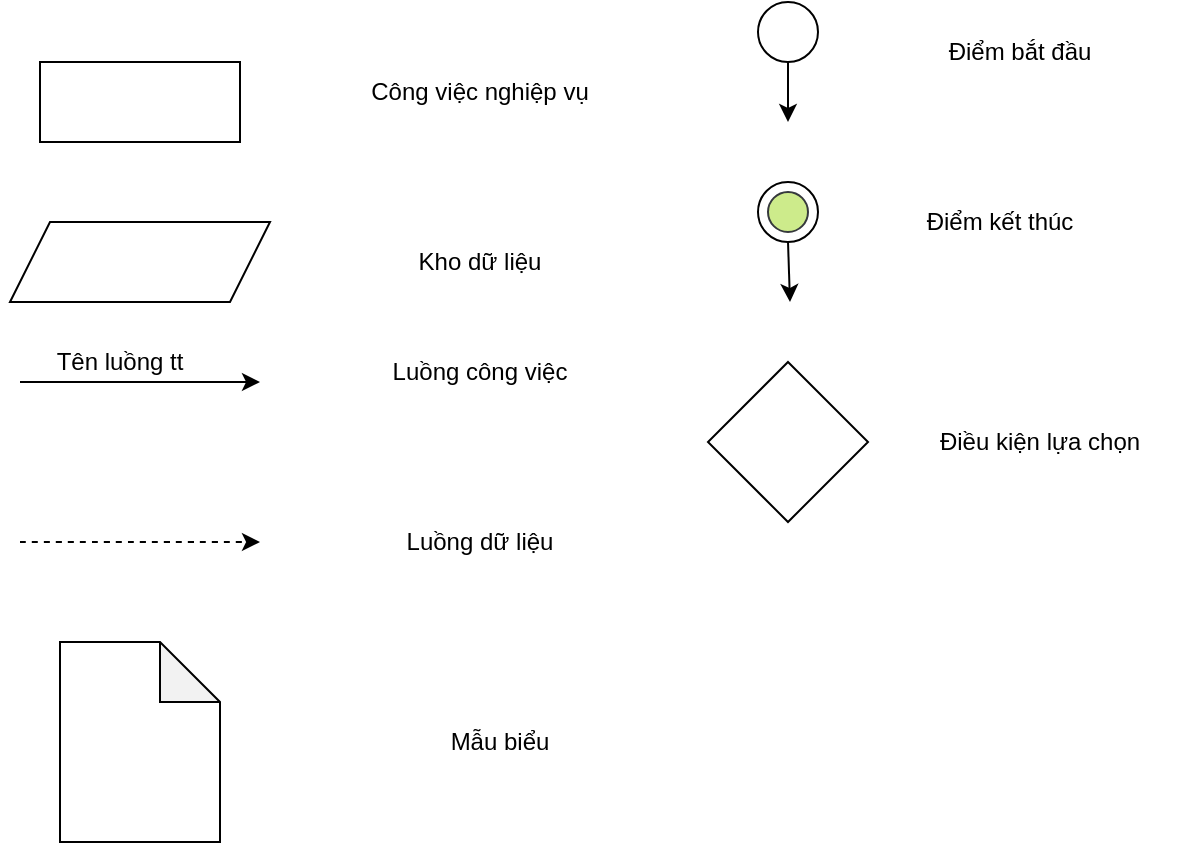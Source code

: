 <mxfile version="20.8.20" type="github">
  <diagram id="C5RBs43oDa-KdzZeNtuy" name="Page-1">
    <mxGraphModel dx="954" dy="506" grid="1" gridSize="10" guides="1" tooltips="1" connect="1" arrows="1" fold="1" page="1" pageScale="1" pageWidth="827" pageHeight="1169" math="0" shadow="0">
      <root>
        <mxCell id="WIyWlLk6GJQsqaUBKTNV-0" />
        <mxCell id="WIyWlLk6GJQsqaUBKTNV-1" parent="WIyWlLk6GJQsqaUBKTNV-0" />
        <mxCell id="oDTW3JVEsjczXBk7MwRm-0" value="" style="shape=parallelogram;perimeter=parallelogramPerimeter;whiteSpace=wrap;html=1;fixedSize=1;" vertex="1" parent="WIyWlLk6GJQsqaUBKTNV-1">
          <mxGeometry x="40" y="440" width="130" height="40" as="geometry" />
        </mxCell>
        <mxCell id="oDTW3JVEsjczXBk7MwRm-1" value="" style="rounded=0;whiteSpace=wrap;html=1;" vertex="1" parent="WIyWlLk6GJQsqaUBKTNV-1">
          <mxGeometry x="55" y="360" width="100" height="40" as="geometry" />
        </mxCell>
        <mxCell id="oDTW3JVEsjczXBk7MwRm-2" value="" style="endArrow=classic;html=1;rounded=0;" edge="1" parent="WIyWlLk6GJQsqaUBKTNV-1">
          <mxGeometry width="50" height="50" relative="1" as="geometry">
            <mxPoint x="45" y="520" as="sourcePoint" />
            <mxPoint x="165" y="520" as="targetPoint" />
          </mxGeometry>
        </mxCell>
        <mxCell id="oDTW3JVEsjczXBk7MwRm-3" value="" style="ellipse;whiteSpace=wrap;html=1;aspect=fixed;" vertex="1" parent="WIyWlLk6GJQsqaUBKTNV-1">
          <mxGeometry x="414" y="330" width="30" height="30" as="geometry" />
        </mxCell>
        <mxCell id="oDTW3JVEsjczXBk7MwRm-4" value="" style="endArrow=classic;html=1;rounded=0;exitX=0.5;exitY=1;exitDx=0;exitDy=0;" edge="1" parent="WIyWlLk6GJQsqaUBKTNV-1" source="oDTW3JVEsjczXBk7MwRm-3">
          <mxGeometry width="50" height="50" relative="1" as="geometry">
            <mxPoint x="150" y="610" as="sourcePoint" />
            <mxPoint x="429" y="390" as="targetPoint" />
          </mxGeometry>
        </mxCell>
        <mxCell id="oDTW3JVEsjczXBk7MwRm-5" value="Công việc nghiệp vụ" style="text;html=1;strokeColor=none;fillColor=none;align=center;verticalAlign=middle;whiteSpace=wrap;rounded=0;" vertex="1" parent="WIyWlLk6GJQsqaUBKTNV-1">
          <mxGeometry x="200" y="360" width="150" height="30" as="geometry" />
        </mxCell>
        <mxCell id="oDTW3JVEsjczXBk7MwRm-6" value="Kho dữ liệu" style="text;html=1;strokeColor=none;fillColor=none;align=center;verticalAlign=middle;whiteSpace=wrap;rounded=0;" vertex="1" parent="WIyWlLk6GJQsqaUBKTNV-1">
          <mxGeometry x="200" y="445" width="150" height="30" as="geometry" />
        </mxCell>
        <mxCell id="oDTW3JVEsjczXBk7MwRm-7" value="Luồng công việc" style="text;html=1;strokeColor=none;fillColor=none;align=center;verticalAlign=middle;whiteSpace=wrap;rounded=0;" vertex="1" parent="WIyWlLk6GJQsqaUBKTNV-1">
          <mxGeometry x="200" y="500" width="150" height="30" as="geometry" />
        </mxCell>
        <mxCell id="oDTW3JVEsjczXBk7MwRm-8" value="Tên luồng tt" style="text;html=1;strokeColor=none;fillColor=none;align=center;verticalAlign=middle;whiteSpace=wrap;rounded=0;" vertex="1" parent="WIyWlLk6GJQsqaUBKTNV-1">
          <mxGeometry x="35" y="500" width="120" height="20" as="geometry" />
        </mxCell>
        <mxCell id="oDTW3JVEsjczXBk7MwRm-9" value="Điểm bắt đầu" style="text;html=1;strokeColor=none;fillColor=none;align=center;verticalAlign=middle;whiteSpace=wrap;rounded=0;" vertex="1" parent="WIyWlLk6GJQsqaUBKTNV-1">
          <mxGeometry x="470" y="340" width="150" height="30" as="geometry" />
        </mxCell>
        <mxCell id="oDTW3JVEsjczXBk7MwRm-10" value="" style="ellipse;whiteSpace=wrap;html=1;aspect=fixed;" vertex="1" parent="WIyWlLk6GJQsqaUBKTNV-1">
          <mxGeometry x="414" y="420" width="30" height="30" as="geometry" />
        </mxCell>
        <mxCell id="oDTW3JVEsjczXBk7MwRm-11" value="" style="ellipse;whiteSpace=wrap;html=1;aspect=fixed;fillColor=#cdeb8b;strokeColor=#36393d;" vertex="1" parent="WIyWlLk6GJQsqaUBKTNV-1">
          <mxGeometry x="419" y="425" width="20" height="20" as="geometry" />
        </mxCell>
        <mxCell id="oDTW3JVEsjczXBk7MwRm-12" value="" style="endArrow=classic;html=1;rounded=0;exitX=0.5;exitY=1;exitDx=0;exitDy=0;" edge="1" parent="WIyWlLk6GJQsqaUBKTNV-1" source="oDTW3JVEsjczXBk7MwRm-10">
          <mxGeometry width="50" height="50" relative="1" as="geometry">
            <mxPoint x="439" y="370" as="sourcePoint" />
            <mxPoint x="430" y="480" as="targetPoint" />
          </mxGeometry>
        </mxCell>
        <mxCell id="oDTW3JVEsjczXBk7MwRm-14" value="Điểm kết thúc" style="text;html=1;strokeColor=none;fillColor=none;align=center;verticalAlign=middle;whiteSpace=wrap;rounded=0;" vertex="1" parent="WIyWlLk6GJQsqaUBKTNV-1">
          <mxGeometry x="460" y="425" width="150" height="30" as="geometry" />
        </mxCell>
        <mxCell id="oDTW3JVEsjczXBk7MwRm-15" value="" style="rhombus;whiteSpace=wrap;html=1;" vertex="1" parent="WIyWlLk6GJQsqaUBKTNV-1">
          <mxGeometry x="389" y="510" width="80" height="80" as="geometry" />
        </mxCell>
        <mxCell id="oDTW3JVEsjczXBk7MwRm-16" value="Điều kiện lựa chọn" style="text;html=1;strokeColor=none;fillColor=none;align=center;verticalAlign=middle;whiteSpace=wrap;rounded=0;" vertex="1" parent="WIyWlLk6GJQsqaUBKTNV-1">
          <mxGeometry x="480" y="535" width="150" height="30" as="geometry" />
        </mxCell>
        <mxCell id="oDTW3JVEsjczXBk7MwRm-17" value="" style="endArrow=classic;html=1;curved=1;dashed=1;" edge="1" parent="WIyWlLk6GJQsqaUBKTNV-1">
          <mxGeometry width="50" height="50" relative="1" as="geometry">
            <mxPoint x="45" y="600" as="sourcePoint" />
            <mxPoint x="165" y="600" as="targetPoint" />
          </mxGeometry>
        </mxCell>
        <mxCell id="oDTW3JVEsjczXBk7MwRm-18" value="Luồng dữ liệu" style="text;html=1;strokeColor=none;fillColor=none;align=center;verticalAlign=middle;whiteSpace=wrap;rounded=0;" vertex="1" parent="WIyWlLk6GJQsqaUBKTNV-1">
          <mxGeometry x="200" y="585" width="150" height="30" as="geometry" />
        </mxCell>
        <mxCell id="oDTW3JVEsjczXBk7MwRm-19" value="" style="shape=note;whiteSpace=wrap;html=1;backgroundOutline=1;darkOpacity=0.05;fontFamily=Helvetica;fontSize=11;fontColor=default;" vertex="1" parent="WIyWlLk6GJQsqaUBKTNV-1">
          <mxGeometry x="65" y="650" width="80" height="100" as="geometry" />
        </mxCell>
        <mxCell id="oDTW3JVEsjczXBk7MwRm-21" value="Mẫu biểu" style="text;html=1;strokeColor=none;fillColor=none;align=center;verticalAlign=middle;whiteSpace=wrap;rounded=0;" vertex="1" parent="WIyWlLk6GJQsqaUBKTNV-1">
          <mxGeometry x="210" y="685" width="150" height="30" as="geometry" />
        </mxCell>
      </root>
    </mxGraphModel>
  </diagram>
</mxfile>
